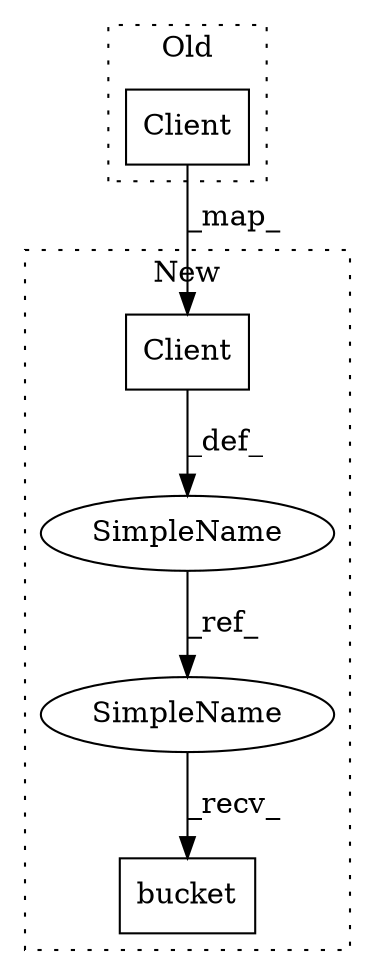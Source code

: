digraph G {
subgraph cluster0 {
1 [label="Client" a="32" s="913" l="8" shape="box"];
label = "Old";
style="dotted";
}
subgraph cluster1 {
2 [label="Client" a="32" s="945" l="8" shape="box"];
3 [label="SimpleName" a="42" s="922" l="14" shape="ellipse"];
4 [label="bucket" a="32" s="1037,1055" l="7,1" shape="box"];
5 [label="SimpleName" a="42" s="1022" l="14" shape="ellipse"];
label = "New";
style="dotted";
}
1 -> 2 [label="_map_"];
2 -> 3 [label="_def_"];
3 -> 5 [label="_ref_"];
5 -> 4 [label="_recv_"];
}